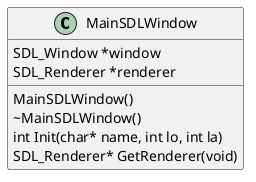 @startuml
skinparam classAttributeIconSize 0

class MainSDLWindow {
MainSDLWindow()
~MainSDLWindow()
int Init(char* name, int lo, int la)
SDL_Renderer* GetRenderer(void)
SDL_Window *window
SDL_Renderer *renderer
}
@enduml